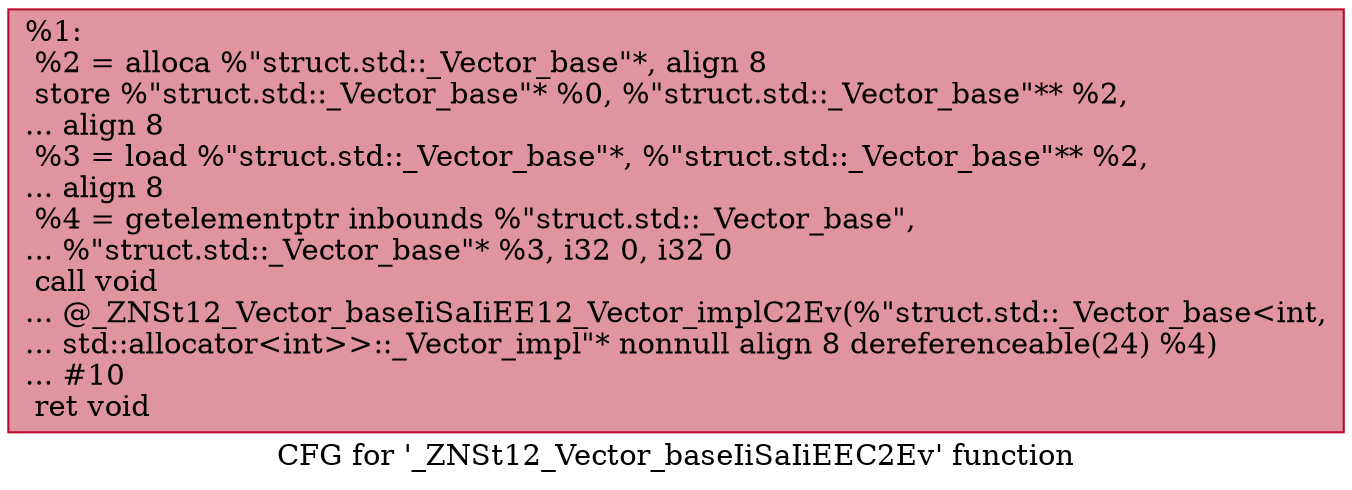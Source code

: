 digraph "CFG for '_ZNSt12_Vector_baseIiSaIiEEC2Ev' function" {
	label="CFG for '_ZNSt12_Vector_baseIiSaIiEEC2Ev' function";

	Node0x5648348e85b0 [shape=record,color="#b70d28ff", style=filled, fillcolor="#b70d2870",label="{%1:\l  %2 = alloca %\"struct.std::_Vector_base\"*, align 8\l  store %\"struct.std::_Vector_base\"* %0, %\"struct.std::_Vector_base\"** %2,\l... align 8\l  %3 = load %\"struct.std::_Vector_base\"*, %\"struct.std::_Vector_base\"** %2,\l... align 8\l  %4 = getelementptr inbounds %\"struct.std::_Vector_base\",\l... %\"struct.std::_Vector_base\"* %3, i32 0, i32 0\l  call void\l... @_ZNSt12_Vector_baseIiSaIiEE12_Vector_implC2Ev(%\"struct.std::_Vector_base\<int,\l... std::allocator\<int\>\>::_Vector_impl\"* nonnull align 8 dereferenceable(24) %4)\l... #10\l  ret void\l}"];
}
